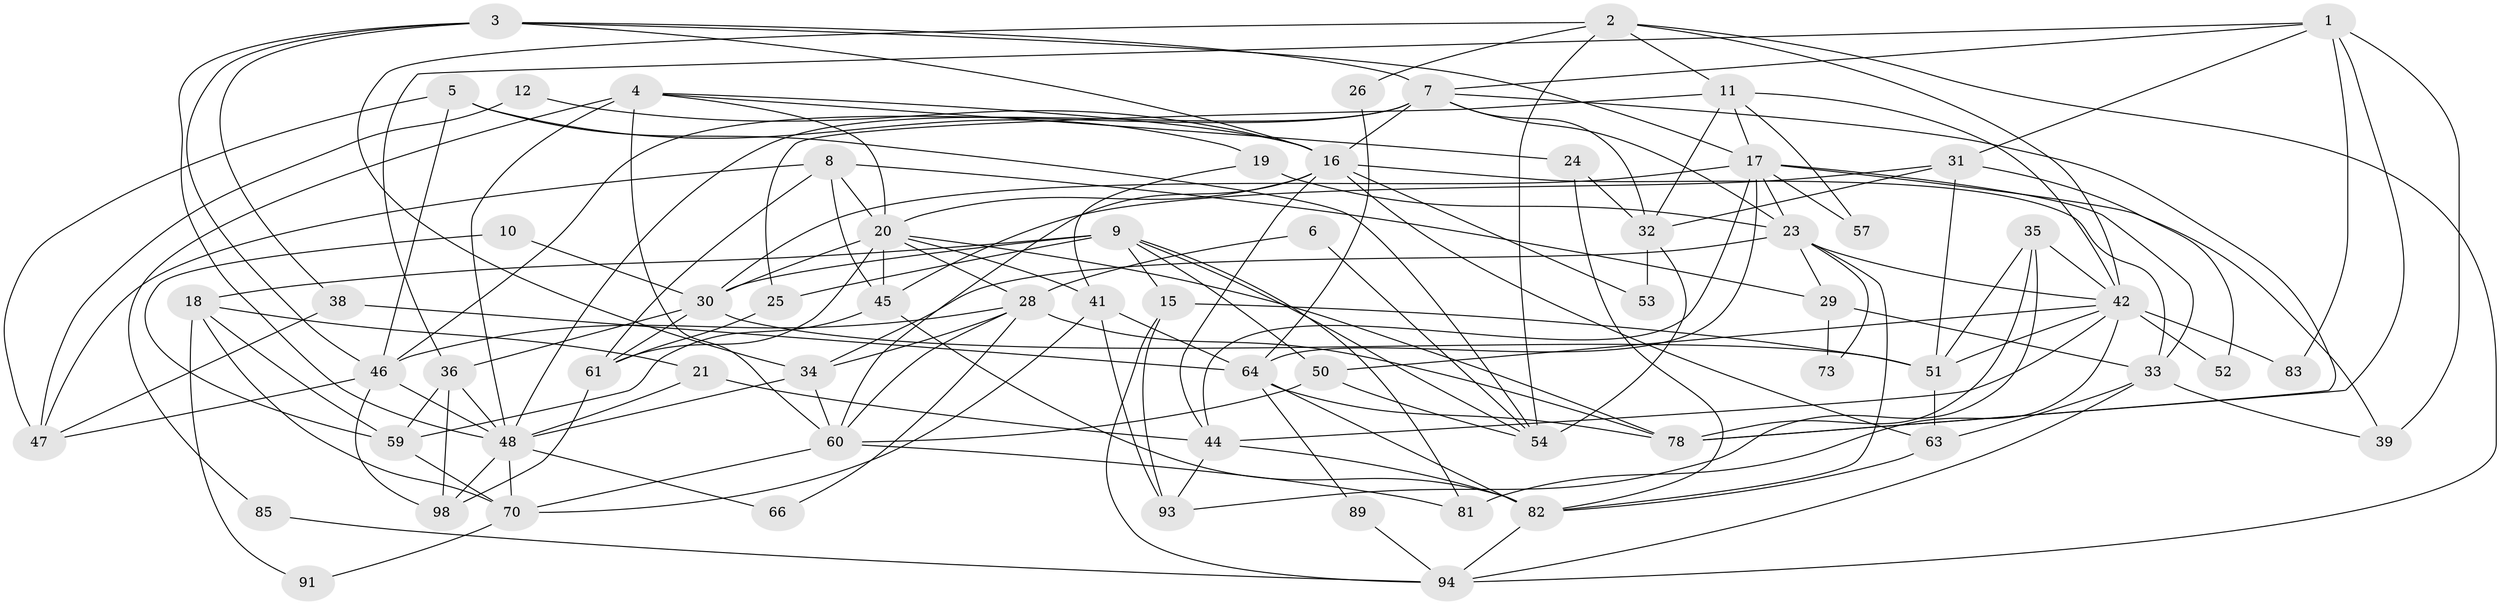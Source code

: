 // original degree distribution, {6: 0.1, 3: 0.24, 4: 0.23, 2: 0.16, 5: 0.23, 7: 0.03, 8: 0.01}
// Generated by graph-tools (version 1.1) at 2025/38/02/21/25 10:38:59]
// undirected, 65 vertices, 160 edges
graph export_dot {
graph [start="1"]
  node [color=gray90,style=filled];
  1 [super="+92"];
  2 [super="+13"];
  3 [super="+99"];
  4 [super="+14"];
  5 [super="+58"];
  6;
  7 [super="+100"];
  8;
  9 [super="+40"];
  10;
  11 [super="+86"];
  12;
  15 [super="+27"];
  16 [super="+22"];
  17 [super="+77"];
  18 [super="+72"];
  19;
  20 [super="+97"];
  21;
  23 [super="+71"];
  24;
  25;
  26;
  28 [super="+43"];
  29 [super="+37"];
  30 [super="+95"];
  31;
  32 [super="+74"];
  33 [super="+67"];
  34;
  35 [super="+49"];
  36 [super="+62"];
  38;
  39;
  41 [super="+87"];
  42 [super="+84"];
  44 [super="+55"];
  45 [super="+65"];
  46 [super="+79"];
  47 [super="+56"];
  48 [super="+68"];
  50;
  51 [super="+69"];
  52;
  53;
  54 [super="+80"];
  57;
  59;
  60 [super="+76"];
  61;
  63;
  64 [super="+75"];
  66;
  70;
  73;
  78 [super="+88"];
  81;
  82 [super="+90"];
  83;
  85;
  89;
  91;
  93;
  94 [super="+96"];
  98;
  1 -- 78;
  1 -- 7;
  1 -- 31;
  1 -- 39;
  1 -- 83;
  1 -- 36;
  2 -- 42;
  2 -- 26;
  2 -- 94;
  2 -- 54;
  2 -- 34;
  2 -- 11;
  3 -- 7;
  3 -- 46;
  3 -- 16;
  3 -- 17;
  3 -- 48;
  3 -- 38;
  4 -- 20;
  4 -- 16;
  4 -- 48;
  4 -- 85;
  4 -- 24;
  4 -- 60 [weight=2];
  5 -- 54;
  5 -- 19;
  5 -- 47;
  5 -- 46;
  6 -- 54;
  6 -- 28;
  7 -- 46;
  7 -- 23;
  7 -- 48;
  7 -- 16;
  7 -- 32;
  7 -- 78;
  8 -- 47;
  8 -- 20;
  8 -- 29;
  8 -- 61;
  8 -- 45;
  9 -- 18 [weight=2];
  9 -- 54;
  9 -- 81;
  9 -- 30;
  9 -- 50;
  9 -- 25;
  9 -- 15;
  10 -- 30;
  10 -- 59;
  11 -- 17;
  11 -- 42;
  11 -- 32;
  11 -- 25;
  11 -- 57;
  12 -- 47 [weight=2];
  12 -- 16;
  15 -- 51;
  15 -- 93;
  15 -- 94;
  16 -- 63;
  16 -- 44;
  16 -- 53;
  16 -- 33;
  16 -- 20;
  16 -- 60;
  17 -- 30;
  17 -- 33;
  17 -- 39;
  17 -- 57;
  17 -- 64;
  17 -- 44;
  17 -- 23;
  18 -- 21;
  18 -- 91;
  18 -- 59;
  18 -- 70;
  19 -- 23;
  19 -- 41;
  20 -- 61;
  20 -- 28;
  20 -- 78;
  20 -- 45;
  20 -- 30;
  20 -- 41;
  21 -- 48;
  21 -- 44;
  23 -- 82;
  23 -- 34;
  23 -- 73;
  23 -- 29;
  23 -- 42;
  24 -- 82;
  24 -- 32;
  25 -- 61;
  26 -- 64;
  28 -- 46;
  28 -- 34;
  28 -- 66;
  28 -- 78;
  28 -- 60;
  29 -- 33;
  29 -- 73;
  30 -- 51;
  30 -- 61;
  30 -- 36;
  31 -- 51;
  31 -- 52;
  31 -- 32;
  31 -- 45;
  32 -- 53;
  32 -- 54;
  33 -- 63;
  33 -- 39;
  33 -- 94;
  34 -- 48;
  34 -- 60;
  35 -- 93;
  35 -- 51;
  35 -- 78;
  35 -- 42;
  36 -- 48;
  36 -- 59;
  36 -- 98;
  38 -- 47;
  38 -- 64;
  41 -- 70;
  41 -- 93;
  41 -- 64;
  42 -- 51;
  42 -- 52;
  42 -- 44;
  42 -- 81;
  42 -- 50;
  42 -- 83;
  44 -- 82;
  44 -- 93;
  45 -- 59;
  45 -- 82;
  46 -- 98;
  46 -- 47;
  46 -- 48;
  48 -- 98;
  48 -- 66;
  48 -- 70;
  50 -- 60;
  50 -- 54;
  51 -- 63;
  59 -- 70;
  60 -- 81;
  60 -- 70;
  61 -- 98;
  63 -- 82;
  64 -- 78;
  64 -- 89;
  64 -- 82;
  70 -- 91;
  82 -- 94;
  85 -- 94;
  89 -- 94;
}
